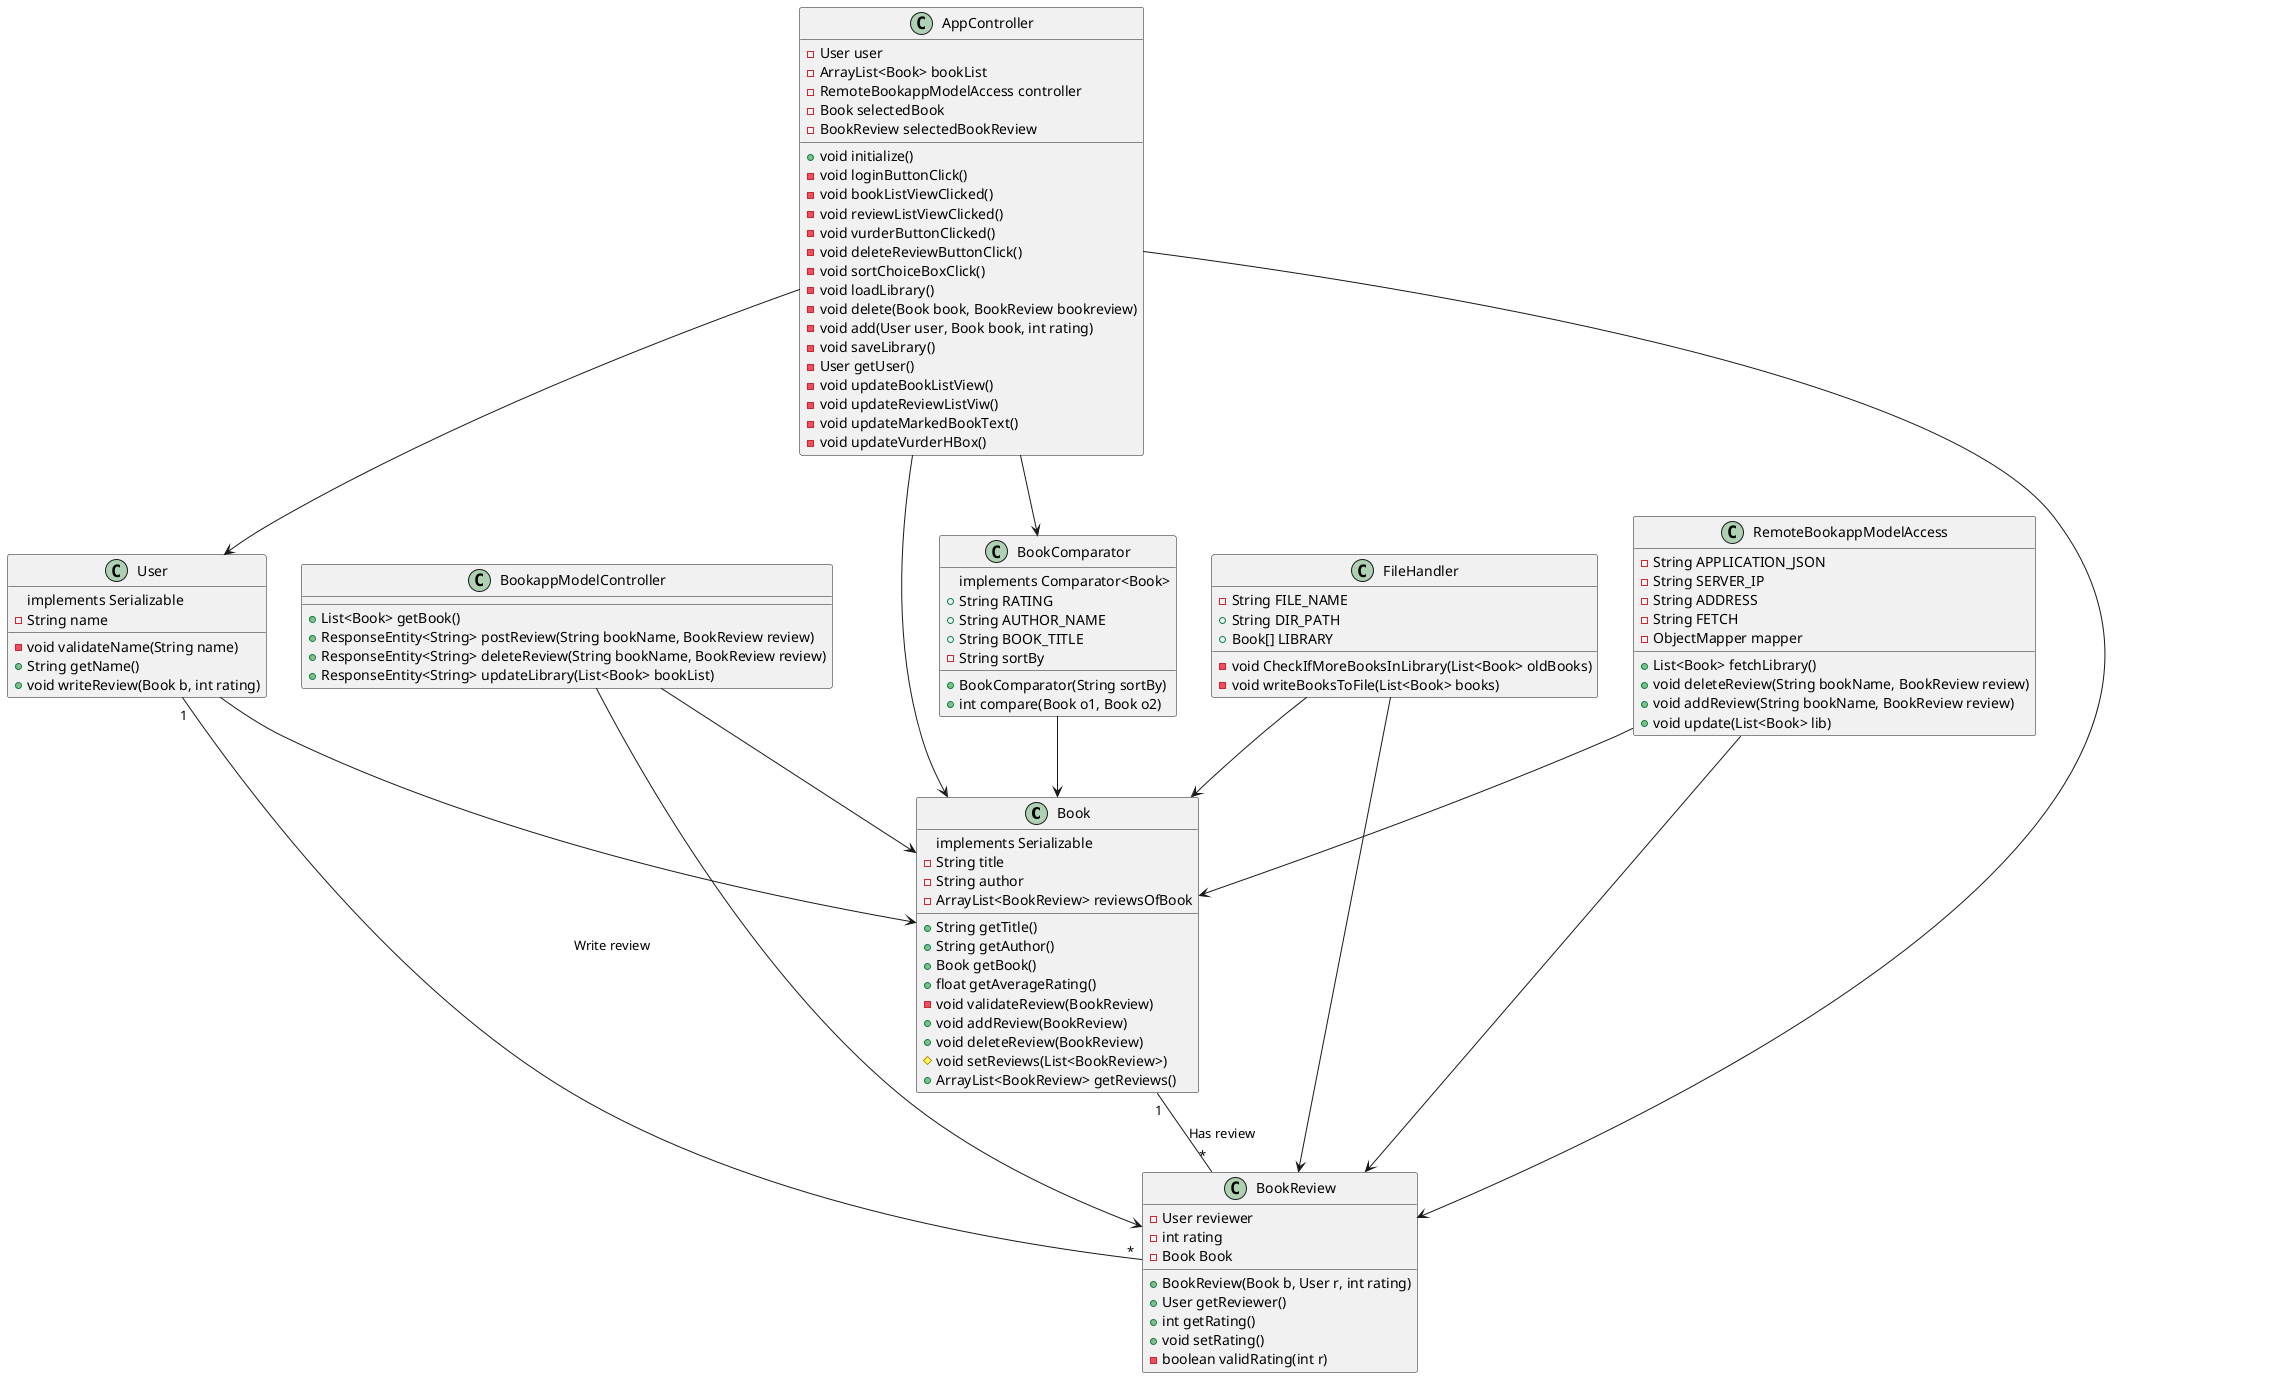 @startuml

class Book {
    implements Serializable
    -String title
    -String author
    -ArrayList<BookReview> reviewsOfBook

    +String getTitle()
    +String getAuthor()
    +Book getBook()
    +float getAverageRating()
    -void validateReview(BookReview)
    +void addReview(BookReview)
    +void deleteReview(BookReview)
    #void setReviews(List<BookReview>)
    +ArrayList<BookReview> getReviews()
}

class BookComparator {
    implements Comparator<Book>
    +String RATING 
    +String AUTHOR_NAME
    +String BOOK_TITLE
    -String sortBy

    +BookComparator(String sortBy)
    +int compare(Book o1, Book o2)
}

class BookReview {
    -User reviewer
    -int rating 
    -Book Book

    +BookReview(Book b, User r, int rating)
    +User getReviewer()
    +int getRating()
    +void setRating()
    -boolean validRating(int r)
}

class User {
    implements Serializable
    -String name
    -void validateName(String name) 
    +String getName()
    +void writeReview(Book b, int rating)
}

class AppController {
    -User user 
    -ArrayList<Book> bookList
    -RemoteBookappModelAccess controller 
    -Book selectedBook 
    -BookReview selectedBookReview

    +void initialize()
    -void loginButtonClick()
    -void bookListViewClicked()
    -void reviewListViewClicked()
    -void vurderButtonClicked()
    -void deleteReviewButtonClick()
    -void sortChoiceBoxClick()
    -void loadLibrary()
    -void delete(Book book, BookReview bookreview)
    -void add(User user, Book book, int rating)
    -void saveLibrary()
    -User getUser()
    -void updateBookListView()
    -void updateReviewListViw()
    -void updateMarkedBookText()
    -void updateVurderHBox()
}

class RemoteBookappModelAccess {
    -String APPLICATION_JSON
    -String SERVER_IP
    -String ADDRESS
    -String FETCH 
    -ObjectMapper mapper
    +List<Book> fetchLibrary()
    +void deleteReview(String bookName, BookReview review)
    +void addReview(String bookName, BookReview review)
    +void update(List<Book> lib)
}

class BookappModelController {
    +List<Book> getBook()
    +ResponseEntity<String> postReview(String bookName, BookReview review)
    +ResponseEntity<String> deleteReview(String bookName, BookReview review)
    +ResponseEntity<String> updateLibrary(List<Book> bookList)
}

class FileHandler {
    -String FILE_NAME
    +String DIR_PATH
    +Book[] LIBRARY 

    -void CheckIfMoreBooksInLibrary(List<Book> oldBooks)
    -void writeBooksToFile(List<Book> books)
}

'Relationships'
Book "1" -- "*" BookReview : Has review
User "1" -- "*" BookReview : Write review
BookComparator --> Book
User --> Book
RemoteBookappModelAccess --> Book
BookappModelController --> Book
BookappModelController --> BookReview
AppController --> Book
AppController --> User
AppController --> BookComparator
AppController --> BookReview
FileHandler --> Book
FileHandler --> BookReview
RemoteBookappModelAccess --> BookReview

@enduml
